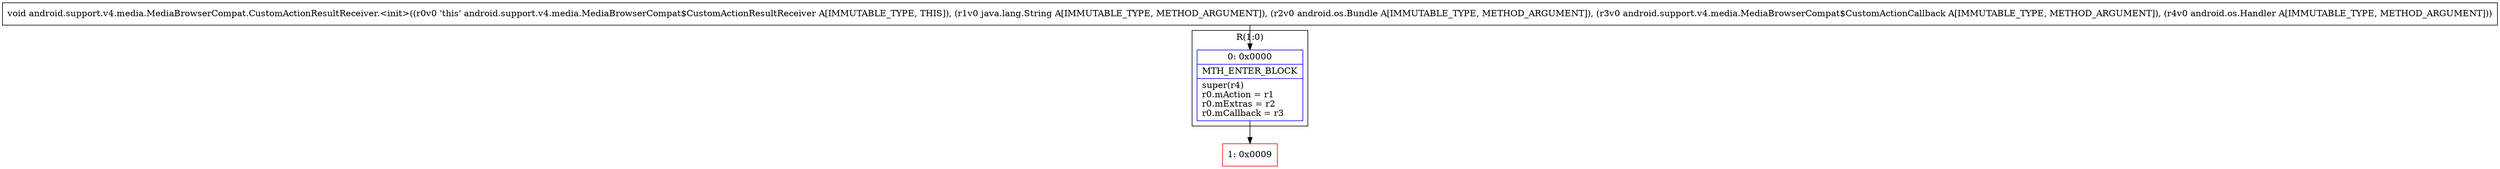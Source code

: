 digraph "CFG forandroid.support.v4.media.MediaBrowserCompat.CustomActionResultReceiver.\<init\>(Ljava\/lang\/String;Landroid\/os\/Bundle;Landroid\/support\/v4\/media\/MediaBrowserCompat$CustomActionCallback;Landroid\/os\/Handler;)V" {
subgraph cluster_Region_924993267 {
label = "R(1:0)";
node [shape=record,color=blue];
Node_0 [shape=record,label="{0\:\ 0x0000|MTH_ENTER_BLOCK\l|super(r4)\lr0.mAction = r1\lr0.mExtras = r2\lr0.mCallback = r3\l}"];
}
Node_1 [shape=record,color=red,label="{1\:\ 0x0009}"];
MethodNode[shape=record,label="{void android.support.v4.media.MediaBrowserCompat.CustomActionResultReceiver.\<init\>((r0v0 'this' android.support.v4.media.MediaBrowserCompat$CustomActionResultReceiver A[IMMUTABLE_TYPE, THIS]), (r1v0 java.lang.String A[IMMUTABLE_TYPE, METHOD_ARGUMENT]), (r2v0 android.os.Bundle A[IMMUTABLE_TYPE, METHOD_ARGUMENT]), (r3v0 android.support.v4.media.MediaBrowserCompat$CustomActionCallback A[IMMUTABLE_TYPE, METHOD_ARGUMENT]), (r4v0 android.os.Handler A[IMMUTABLE_TYPE, METHOD_ARGUMENT])) }"];
MethodNode -> Node_0;
Node_0 -> Node_1;
}

